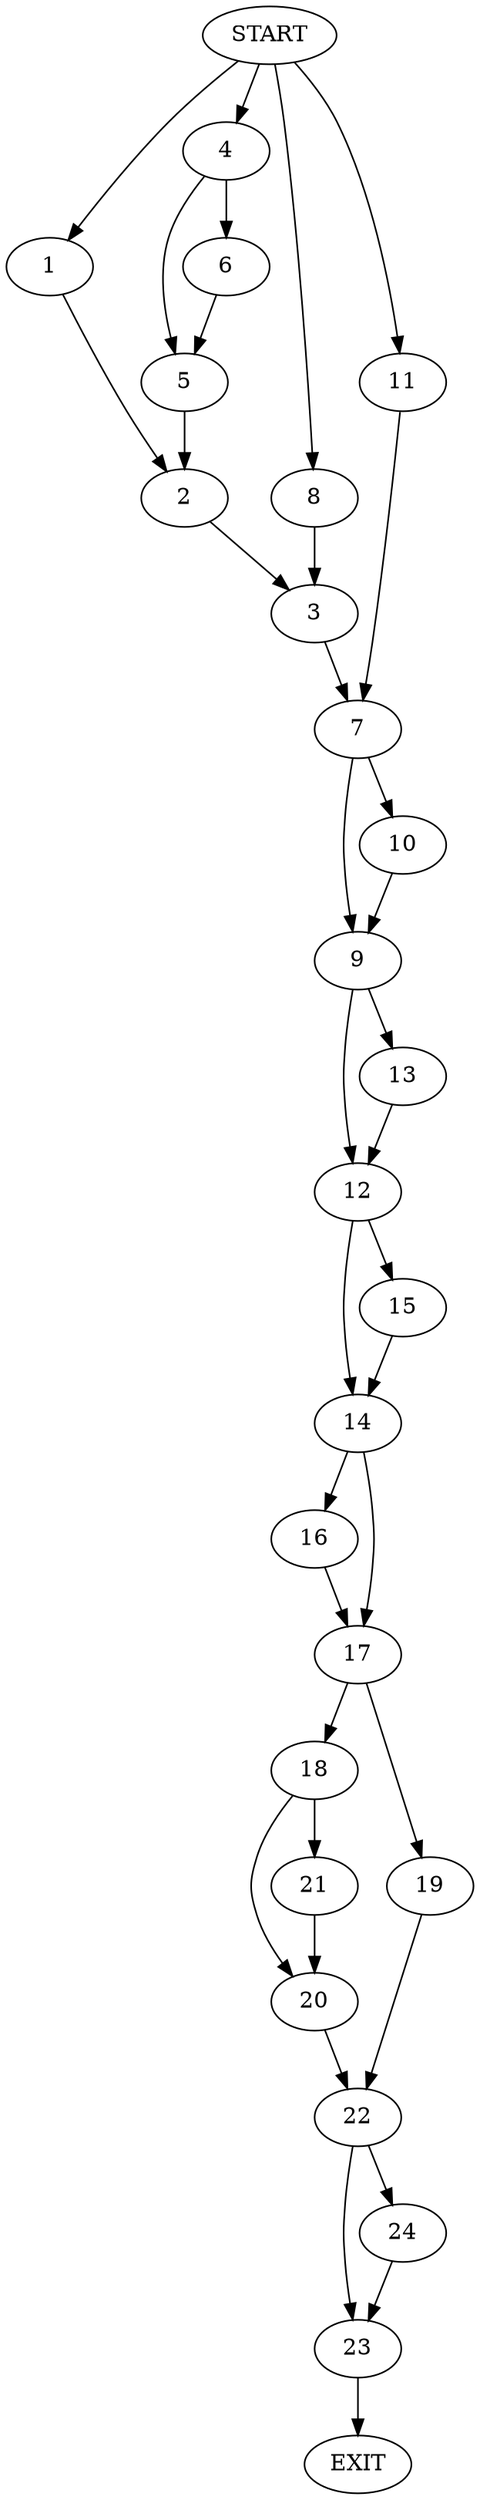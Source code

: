 digraph {
0 [label="START"]
25 [label="EXIT"]
0 -> 1
1 -> 2
2 -> 3
0 -> 4
4 -> 5
4 -> 6
5 -> 2
6 -> 5
3 -> 7
0 -> 8
8 -> 3
7 -> 9
7 -> 10
0 -> 11
11 -> 7
9 -> 12
9 -> 13
10 -> 9
13 -> 12
12 -> 14
12 -> 15
14 -> 16
14 -> 17
15 -> 14
16 -> 17
17 -> 18
17 -> 19
18 -> 20
18 -> 21
19 -> 22
21 -> 20
20 -> 22
22 -> 23
22 -> 24
24 -> 23
23 -> 25
}
